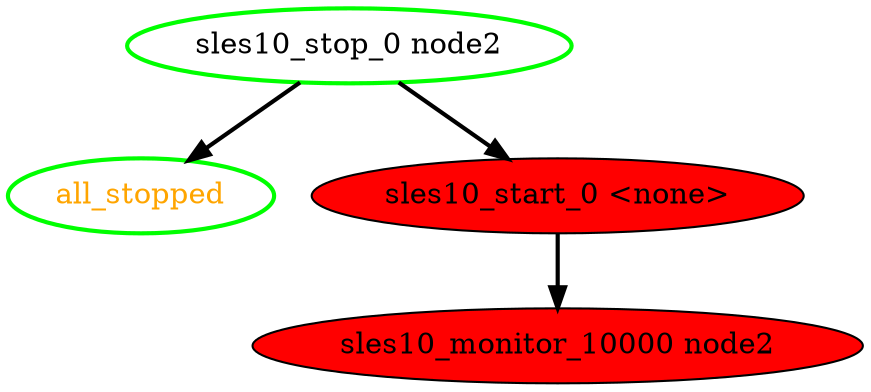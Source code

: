  digraph "g" {
"all_stopped" [ style=bold color="green" fontcolor="orange"  ]
"sles10_monitor_10000 node2" [ style=filled color="black" fontcolor="black"  fillcolor=red]
"sles10_start_0 <none>" -> "sles10_monitor_10000 node2" [ style = bold]
"sles10_start_0 <none>" [ style=filled color="black" fontcolor="black"  fillcolor=red]
"sles10_stop_0 node2" -> "all_stopped" [ style = bold]
"sles10_stop_0 node2" -> "sles10_start_0 <none>" [ style = bold]
"sles10_stop_0 node2" [ style=bold color="green" fontcolor="black"  ]
}
